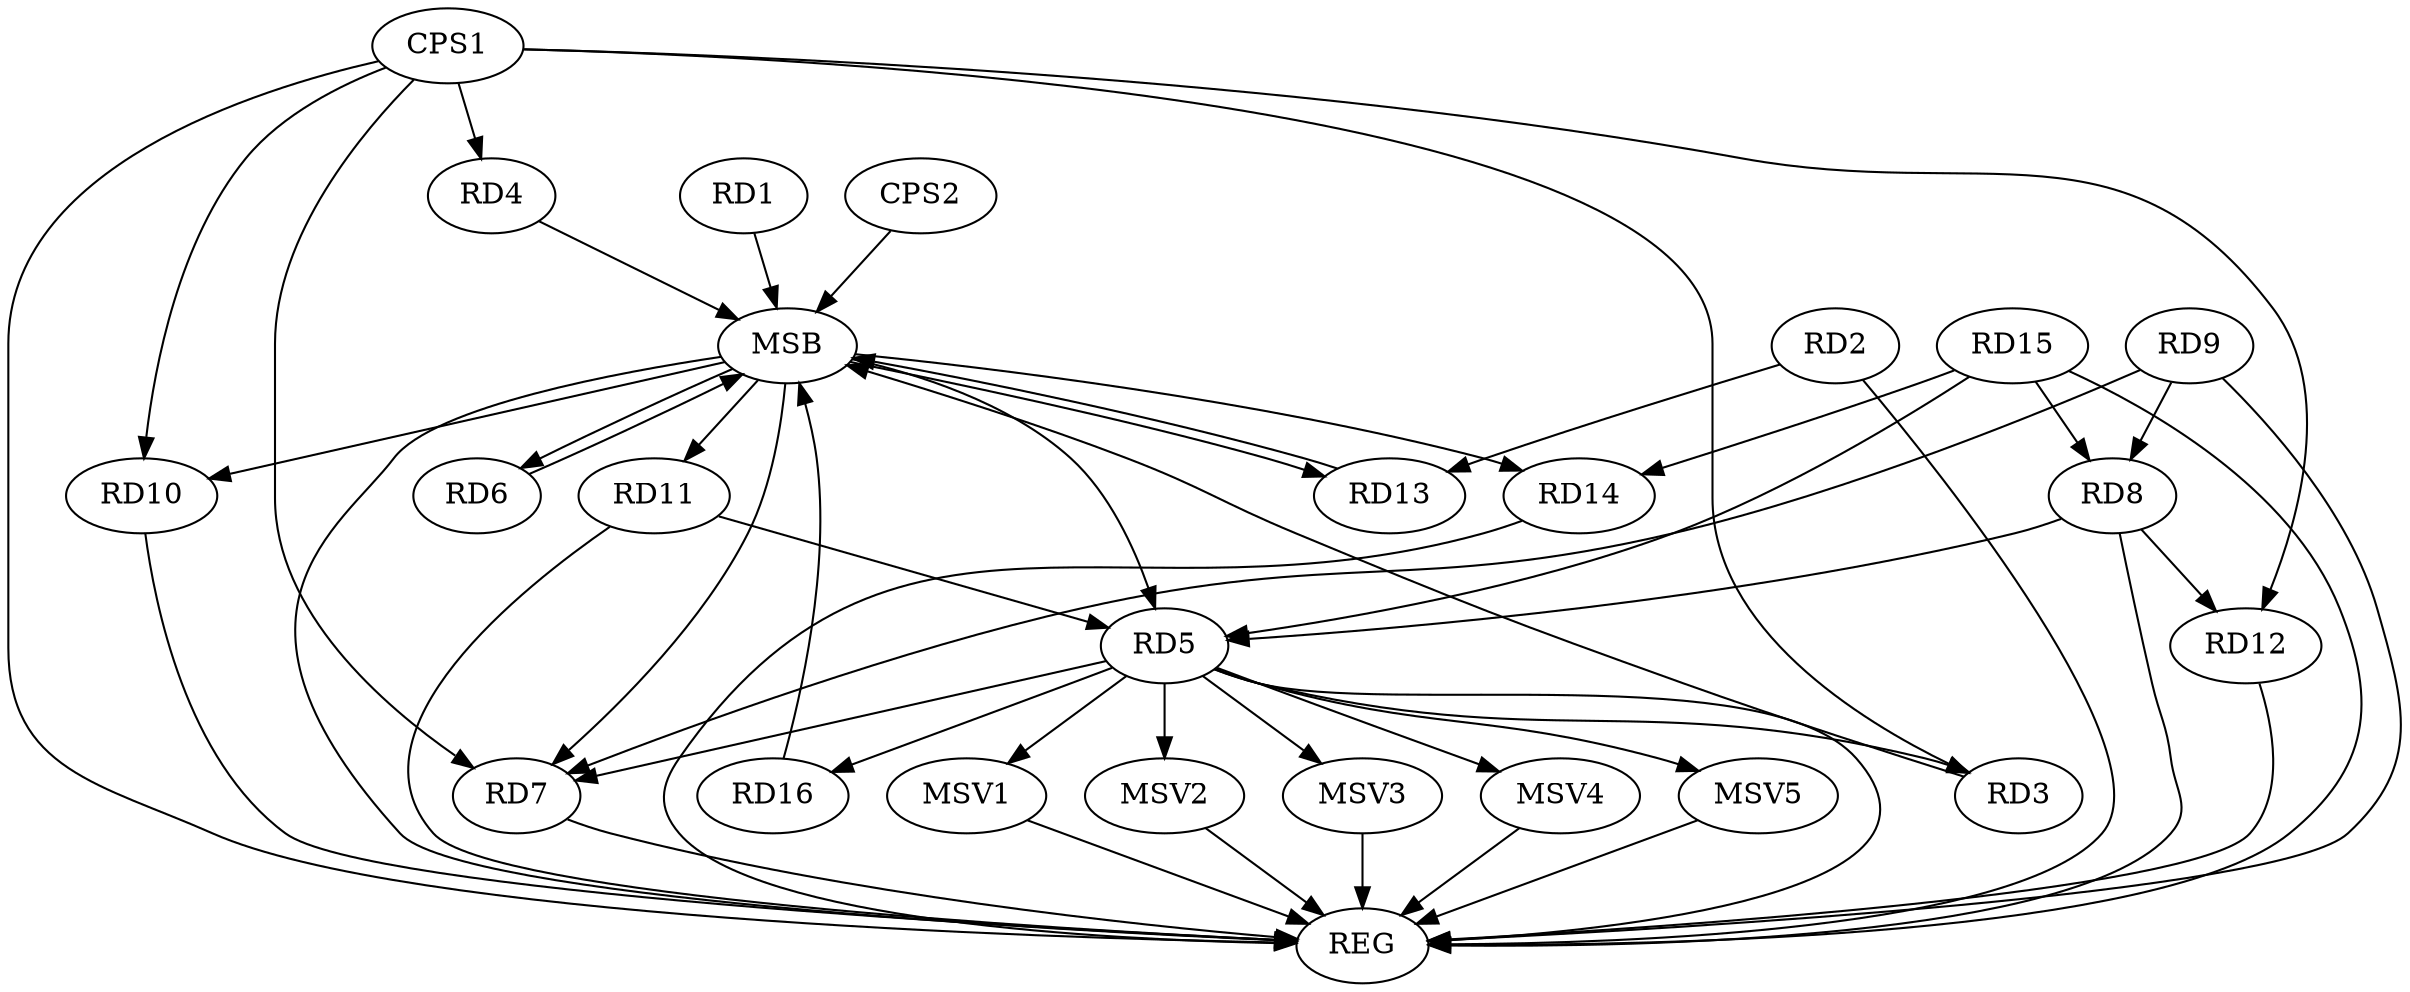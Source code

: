 strict digraph G {
  RD1 [ label="RD1" ];
  RD2 [ label="RD2" ];
  RD3 [ label="RD3" ];
  RD4 [ label="RD4" ];
  RD5 [ label="RD5" ];
  RD6 [ label="RD6" ];
  RD7 [ label="RD7" ];
  RD8 [ label="RD8" ];
  RD9 [ label="RD9" ];
  RD10 [ label="RD10" ];
  RD11 [ label="RD11" ];
  RD12 [ label="RD12" ];
  RD13 [ label="RD13" ];
  RD14 [ label="RD14" ];
  RD15 [ label="RD15" ];
  RD16 [ label="RD16" ];
  CPS1 [ label="CPS1" ];
  CPS2 [ label="CPS2" ];
  REG [ label="REG" ];
  MSB [ label="MSB" ];
  MSV1 [ label="MSV1" ];
  MSV2 [ label="MSV2" ];
  MSV3 [ label="MSV3" ];
  MSV4 [ label="MSV4" ];
  MSV5 [ label="MSV5" ];
  RD2 -> RD13;
  RD5 -> RD3;
  RD5 -> RD7;
  RD8 -> RD5;
  RD11 -> RD5;
  RD15 -> RD5;
  RD5 -> RD16;
  RD9 -> RD7;
  RD9 -> RD8;
  RD8 -> RD12;
  RD15 -> RD8;
  RD15 -> RD14;
  CPS1 -> RD3;
  CPS1 -> RD4;
  CPS1 -> RD7;
  CPS1 -> RD10;
  CPS1 -> RD12;
  RD2 -> REG;
  RD5 -> REG;
  RD7 -> REG;
  RD8 -> REG;
  RD9 -> REG;
  RD10 -> REG;
  RD11 -> REG;
  RD12 -> REG;
  RD14 -> REG;
  RD15 -> REG;
  CPS1 -> REG;
  RD1 -> MSB;
  MSB -> RD5;
  MSB -> RD11;
  MSB -> RD14;
  MSB -> REG;
  RD3 -> MSB;
  RD4 -> MSB;
  RD6 -> MSB;
  MSB -> RD13;
  RD13 -> MSB;
  RD16 -> MSB;
  MSB -> RD6;
  MSB -> RD7;
  MSB -> RD10;
  CPS2 -> MSB;
  RD5 -> MSV1;
  MSV1 -> REG;
  RD5 -> MSV2;
  MSV2 -> REG;
  RD5 -> MSV3;
  MSV3 -> REG;
  RD5 -> MSV4;
  MSV4 -> REG;
  RD5 -> MSV5;
  MSV5 -> REG;
}
